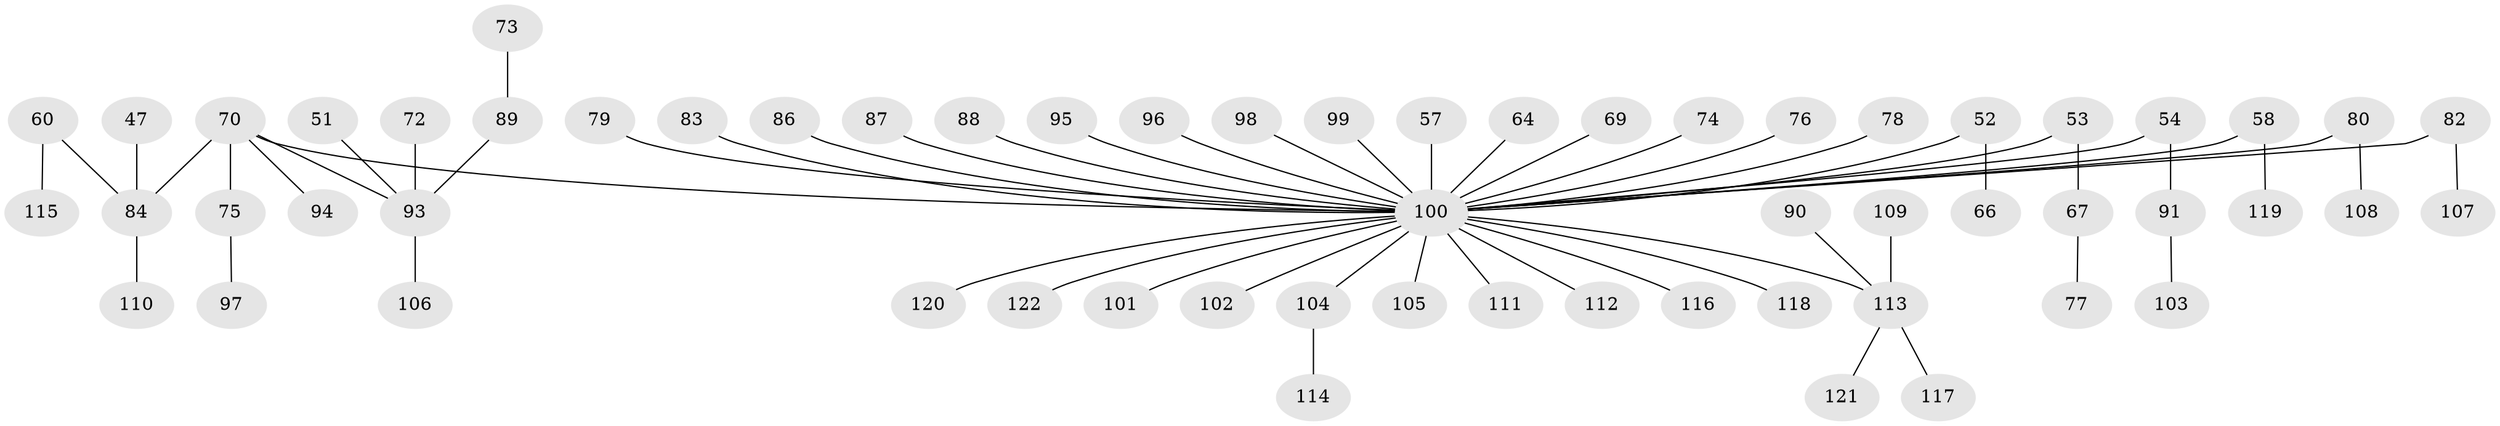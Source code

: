 // original degree distribution, {8: 0.00819672131147541, 4: 0.040983606557377046, 5: 0.040983606557377046, 6: 0.00819672131147541, 3: 0.13114754098360656, 2: 0.26229508196721313, 10: 0.00819672131147541, 1: 0.5}
// Generated by graph-tools (version 1.1) at 2025/53/03/09/25 04:53:25]
// undirected, 61 vertices, 60 edges
graph export_dot {
graph [start="1"]
  node [color=gray90,style=filled];
  47;
  51;
  52;
  53;
  54;
  57;
  58;
  60;
  64;
  66;
  67;
  69;
  70 [super="+45+12"];
  72;
  73;
  74;
  75;
  76;
  77;
  78;
  79;
  80 [super="+22"];
  82;
  83;
  84 [super="+46"];
  86;
  87 [super="+19+33"];
  88;
  89 [super="+35+42"];
  90;
  91;
  93 [super="+40"];
  94;
  95;
  96;
  97;
  98;
  99;
  100 [super="+6+4+34+65+38+92+43+49"];
  101;
  102;
  103;
  104;
  105;
  106;
  107;
  108;
  109;
  110;
  111;
  112;
  113 [super="+61+81"];
  114;
  115;
  116;
  117;
  118;
  119;
  120;
  121;
  122;
  47 -- 84;
  51 -- 93;
  52 -- 66;
  52 -- 100;
  53 -- 67;
  53 -- 100;
  54 -- 91;
  54 -- 100;
  57 -- 100;
  58 -- 119;
  58 -- 100;
  60 -- 115;
  60 -- 84;
  64 -- 100;
  67 -- 77;
  69 -- 100;
  70 -- 94;
  70 -- 75;
  70 -- 84;
  70 -- 93;
  70 -- 100;
  72 -- 93;
  73 -- 89;
  74 -- 100;
  75 -- 97;
  76 -- 100;
  78 -- 100;
  79 -- 100;
  80 -- 108;
  80 -- 100;
  82 -- 107;
  82 -- 100;
  83 -- 100;
  84 -- 110;
  86 -- 100;
  87 -- 100;
  88 -- 100;
  89 -- 93;
  90 -- 113;
  91 -- 103;
  93 -- 106;
  95 -- 100;
  96 -- 100;
  98 -- 100;
  99 -- 100;
  100 -- 101;
  100 -- 102;
  100 -- 104;
  100 -- 112;
  100 -- 105;
  100 -- 111;
  100 -- 113;
  100 -- 116;
  100 -- 118;
  100 -- 120;
  100 -- 122;
  104 -- 114;
  109 -- 113;
  113 -- 121;
  113 -- 117;
}

